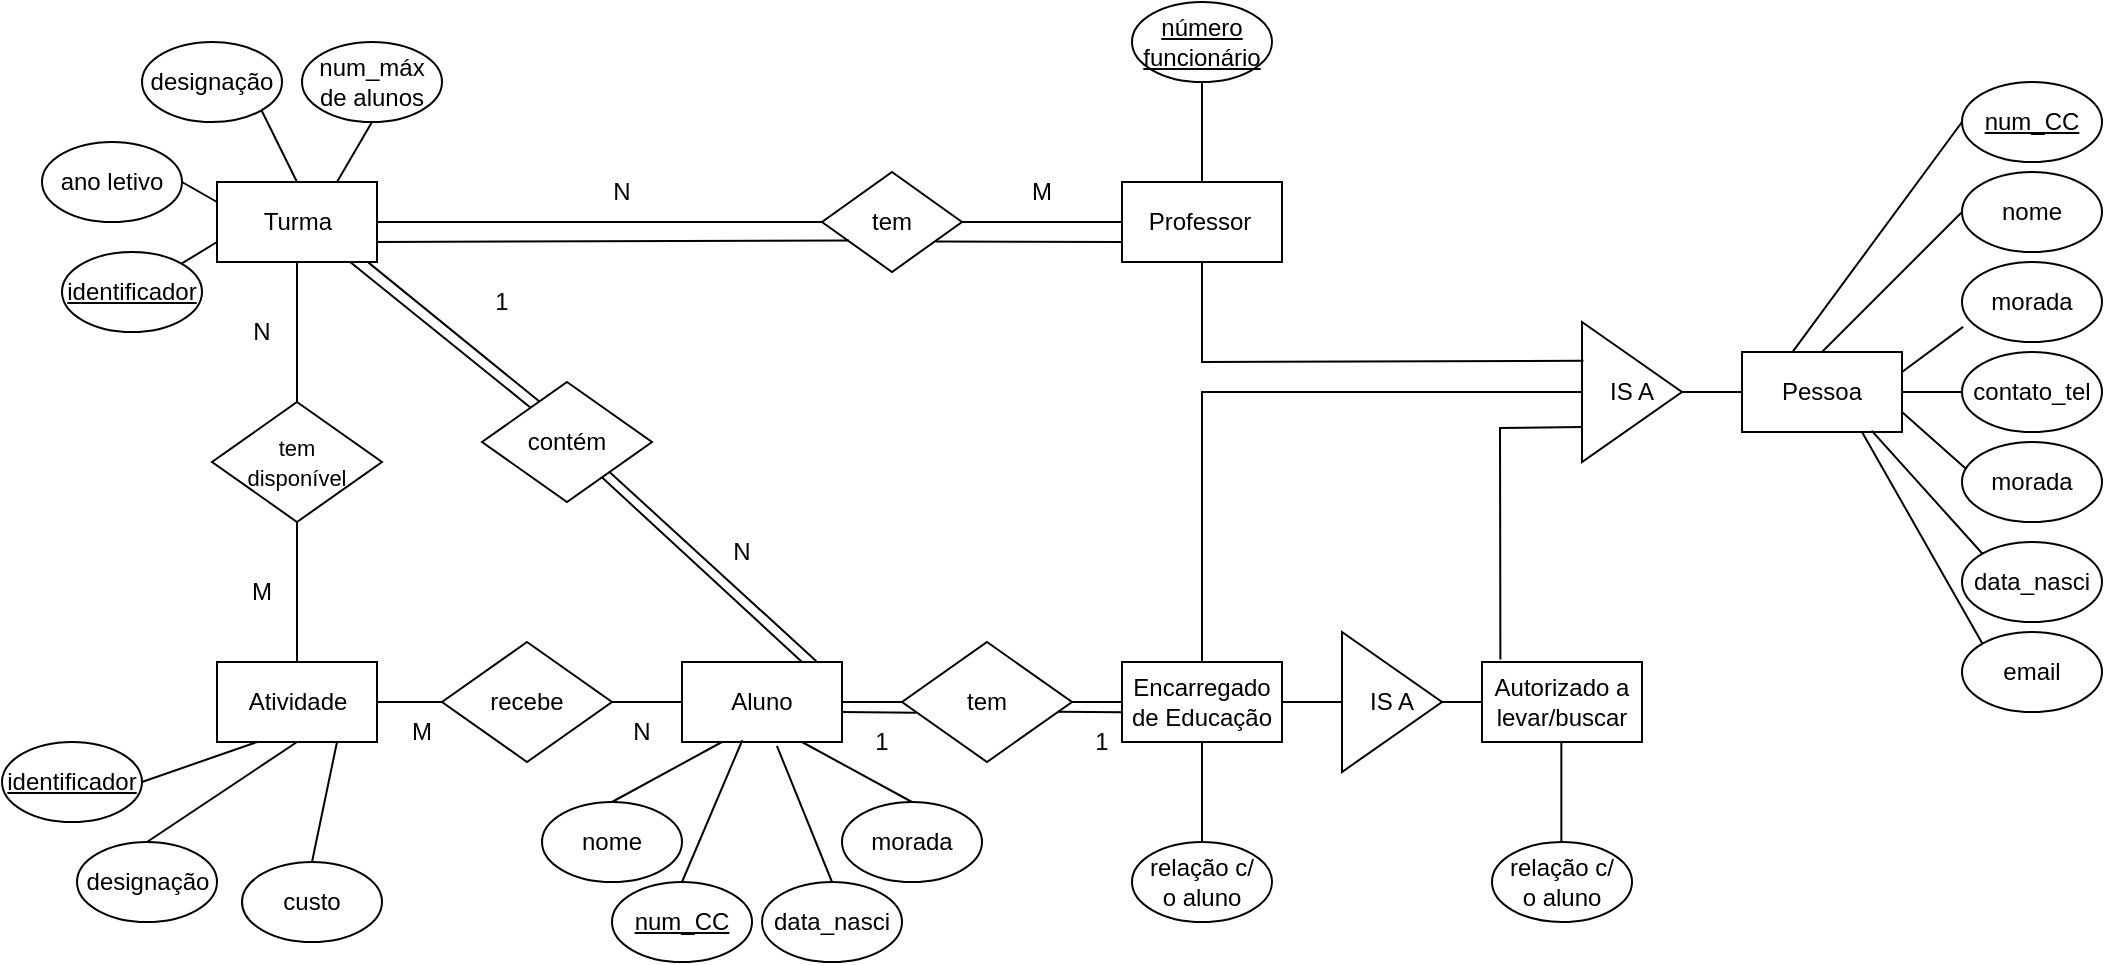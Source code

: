 <mxfile version="23.1.8" type="github">
  <diagram name="Página-1" id="zqDcufJNqj2IekqlWoUW">
    <mxGraphModel dx="1122" dy="767" grid="1" gridSize="10" guides="1" tooltips="1" connect="1" arrows="1" fold="1" page="1" pageScale="1" pageWidth="1169" pageHeight="827" math="0" shadow="0">
      <root>
        <mxCell id="0" />
        <mxCell id="1" parent="0" />
        <mxCell id="k65Ih3bsVJZd8CG2GF2q-1" value="Professor&lt;span style=&quot;white-space: pre;&quot;&gt;&#x9;&lt;/span&gt;" style="rounded=0;whiteSpace=wrap;html=1;" vertex="1" parent="1">
          <mxGeometry x="590" y="380" width="80" height="40" as="geometry" />
        </mxCell>
        <mxCell id="k65Ih3bsVJZd8CG2GF2q-2" value="Turma" style="rounded=0;whiteSpace=wrap;html=1;" vertex="1" parent="1">
          <mxGeometry x="137.5" y="380" width="80" height="40" as="geometry" />
        </mxCell>
        <mxCell id="k65Ih3bsVJZd8CG2GF2q-3" value="tem" style="rhombus;whiteSpace=wrap;html=1;" vertex="1" parent="1">
          <mxGeometry x="440" y="375" width="70" height="50" as="geometry" />
        </mxCell>
        <mxCell id="k65Ih3bsVJZd8CG2GF2q-4" value="" style="endArrow=none;html=1;rounded=0;exitX=1;exitY=0.5;exitDx=0;exitDy=0;entryX=0;entryY=0.5;entryDx=0;entryDy=0;" edge="1" parent="1" source="k65Ih3bsVJZd8CG2GF2q-2" target="k65Ih3bsVJZd8CG2GF2q-3">
          <mxGeometry width="50" height="50" relative="1" as="geometry">
            <mxPoint x="460" y="540" as="sourcePoint" />
            <mxPoint x="510" y="490" as="targetPoint" />
          </mxGeometry>
        </mxCell>
        <mxCell id="k65Ih3bsVJZd8CG2GF2q-5" value="" style="endArrow=none;html=1;rounded=0;exitX=1;exitY=0.5;exitDx=0;exitDy=0;entryX=0;entryY=0.5;entryDx=0;entryDy=0;" edge="1" parent="1" source="k65Ih3bsVJZd8CG2GF2q-3" target="k65Ih3bsVJZd8CG2GF2q-1">
          <mxGeometry width="50" height="50" relative="1" as="geometry">
            <mxPoint x="460" y="540" as="sourcePoint" />
            <mxPoint x="510" y="490" as="targetPoint" />
          </mxGeometry>
        </mxCell>
        <mxCell id="k65Ih3bsVJZd8CG2GF2q-6" value="N" style="text;html=1;align=center;verticalAlign=middle;whiteSpace=wrap;rounded=0;" vertex="1" parent="1">
          <mxGeometry x="310" y="370" width="60" height="30" as="geometry" />
        </mxCell>
        <mxCell id="k65Ih3bsVJZd8CG2GF2q-7" value="M" style="text;html=1;align=center;verticalAlign=middle;whiteSpace=wrap;rounded=0;" vertex="1" parent="1">
          <mxGeometry x="520" y="370" width="60" height="30" as="geometry" />
        </mxCell>
        <mxCell id="k65Ih3bsVJZd8CG2GF2q-8" value="" style="endArrow=none;html=1;rounded=0;exitX=0.812;exitY=0.696;exitDx=0;exitDy=0;exitPerimeter=0;entryX=0;entryY=0.75;entryDx=0;entryDy=0;" edge="1" parent="1" source="k65Ih3bsVJZd8CG2GF2q-3" target="k65Ih3bsVJZd8CG2GF2q-1">
          <mxGeometry width="50" height="50" relative="1" as="geometry">
            <mxPoint x="530" y="470" as="sourcePoint" />
            <mxPoint x="580" y="420" as="targetPoint" />
          </mxGeometry>
        </mxCell>
        <mxCell id="k65Ih3bsVJZd8CG2GF2q-10" value="Atividade" style="rounded=0;whiteSpace=wrap;html=1;" vertex="1" parent="1">
          <mxGeometry x="137.5" y="620" width="80" height="40" as="geometry" />
        </mxCell>
        <mxCell id="k65Ih3bsVJZd8CG2GF2q-12" value="&lt;font style=&quot;font-size: 11px;&quot;&gt;tem &lt;br&gt;disponível&lt;/font&gt;" style="rhombus;whiteSpace=wrap;html=1;" vertex="1" parent="1">
          <mxGeometry x="135" y="490" width="85" height="60" as="geometry" />
        </mxCell>
        <mxCell id="k65Ih3bsVJZd8CG2GF2q-13" value="" style="endArrow=none;html=1;rounded=0;entryX=0.5;entryY=1;entryDx=0;entryDy=0;exitX=0.5;exitY=0;exitDx=0;exitDy=0;" edge="1" parent="1" source="k65Ih3bsVJZd8CG2GF2q-12" target="k65Ih3bsVJZd8CG2GF2q-2">
          <mxGeometry width="50" height="50" relative="1" as="geometry">
            <mxPoint x="365" y="500" as="sourcePoint" />
            <mxPoint x="415" y="450" as="targetPoint" />
          </mxGeometry>
        </mxCell>
        <mxCell id="k65Ih3bsVJZd8CG2GF2q-14" value="" style="endArrow=none;html=1;rounded=0;entryX=0.5;entryY=1;entryDx=0;entryDy=0;exitX=0.5;exitY=0;exitDx=0;exitDy=0;" edge="1" parent="1" source="k65Ih3bsVJZd8CG2GF2q-10" target="k65Ih3bsVJZd8CG2GF2q-12">
          <mxGeometry width="50" height="50" relative="1" as="geometry">
            <mxPoint x="345" y="590" as="sourcePoint" />
            <mxPoint x="395" y="540" as="targetPoint" />
          </mxGeometry>
        </mxCell>
        <mxCell id="k65Ih3bsVJZd8CG2GF2q-15" value="Encarregado&lt;br&gt;de Educação" style="rounded=0;whiteSpace=wrap;html=1;" vertex="1" parent="1">
          <mxGeometry x="590" y="620" width="80" height="40" as="geometry" />
        </mxCell>
        <mxCell id="k65Ih3bsVJZd8CG2GF2q-30" value="N" style="text;html=1;align=center;verticalAlign=middle;whiteSpace=wrap;rounded=0;" vertex="1" parent="1">
          <mxGeometry x="130" y="440" width="60" height="30" as="geometry" />
        </mxCell>
        <mxCell id="k65Ih3bsVJZd8CG2GF2q-38" value="M" style="text;html=1;align=center;verticalAlign=middle;whiteSpace=wrap;rounded=0;" vertex="1" parent="1">
          <mxGeometry x="130" y="570" width="60" height="30" as="geometry" />
        </mxCell>
        <mxCell id="k65Ih3bsVJZd8CG2GF2q-52" value="1" style="text;html=1;align=center;verticalAlign=middle;whiteSpace=wrap;rounded=0;" vertex="1" parent="1">
          <mxGeometry x="250" y="425" width="60" height="30" as="geometry" />
        </mxCell>
        <mxCell id="k65Ih3bsVJZd8CG2GF2q-71" value="Aluno" style="rounded=0;whiteSpace=wrap;html=1;" vertex="1" parent="1">
          <mxGeometry x="370" y="620" width="80" height="40" as="geometry" />
        </mxCell>
        <mxCell id="k65Ih3bsVJZd8CG2GF2q-75" value="recebe" style="rhombus;whiteSpace=wrap;html=1;" vertex="1" parent="1">
          <mxGeometry x="250" y="610" width="85" height="60" as="geometry" />
        </mxCell>
        <mxCell id="k65Ih3bsVJZd8CG2GF2q-76" value="" style="endArrow=none;html=1;rounded=0;exitX=1;exitY=0.5;exitDx=0;exitDy=0;entryX=0;entryY=0.5;entryDx=0;entryDy=0;" edge="1" parent="1" source="k65Ih3bsVJZd8CG2GF2q-10" target="k65Ih3bsVJZd8CG2GF2q-75">
          <mxGeometry width="50" height="50" relative="1" as="geometry">
            <mxPoint x="240" y="560" as="sourcePoint" />
            <mxPoint x="450" y="455" as="targetPoint" />
          </mxGeometry>
        </mxCell>
        <mxCell id="k65Ih3bsVJZd8CG2GF2q-77" value="" style="endArrow=none;html=1;rounded=0;exitX=1;exitY=0.5;exitDx=0;exitDy=0;entryX=0;entryY=0.5;entryDx=0;entryDy=0;" edge="1" parent="1" source="k65Ih3bsVJZd8CG2GF2q-75" target="k65Ih3bsVJZd8CG2GF2q-71">
          <mxGeometry width="50" height="50" relative="1" as="geometry">
            <mxPoint x="450" y="450" as="sourcePoint" />
            <mxPoint x="500" y="400" as="targetPoint" />
          </mxGeometry>
        </mxCell>
        <mxCell id="k65Ih3bsVJZd8CG2GF2q-79" value="contém" style="rhombus;whiteSpace=wrap;html=1;" vertex="1" parent="1">
          <mxGeometry x="270" y="480" width="85" height="60" as="geometry" />
        </mxCell>
        <mxCell id="k65Ih3bsVJZd8CG2GF2q-80" value="" style="endArrow=none;html=1;rounded=0;exitX=0.947;exitY=1.008;exitDx=0;exitDy=0;exitPerimeter=0;entryX=0.338;entryY=0.163;entryDx=0;entryDy=0;entryPerimeter=0;" edge="1" parent="1" source="k65Ih3bsVJZd8CG2GF2q-2" target="k65Ih3bsVJZd8CG2GF2q-79">
          <mxGeometry width="50" height="50" relative="1" as="geometry">
            <mxPoint x="450" y="440" as="sourcePoint" />
            <mxPoint x="300" y="490" as="targetPoint" />
          </mxGeometry>
        </mxCell>
        <mxCell id="k65Ih3bsVJZd8CG2GF2q-81" value="" style="endArrow=none;html=1;rounded=0;exitX=1;exitY=1;exitDx=0;exitDy=0;entryX=0.84;entryY=-0.01;entryDx=0;entryDy=0;entryPerimeter=0;" edge="1" parent="1" source="k65Ih3bsVJZd8CG2GF2q-79" target="k65Ih3bsVJZd8CG2GF2q-71">
          <mxGeometry width="50" height="50" relative="1" as="geometry">
            <mxPoint x="343.5" y="540" as="sourcePoint" />
            <mxPoint x="430" y="610" as="targetPoint" />
          </mxGeometry>
        </mxCell>
        <mxCell id="k65Ih3bsVJZd8CG2GF2q-82" value="M" style="text;html=1;align=center;verticalAlign=middle;whiteSpace=wrap;rounded=0;" vertex="1" parent="1">
          <mxGeometry x="210" y="640" width="60" height="30" as="geometry" />
        </mxCell>
        <mxCell id="k65Ih3bsVJZd8CG2GF2q-84" value="N" style="text;html=1;align=center;verticalAlign=middle;whiteSpace=wrap;rounded=0;" vertex="1" parent="1">
          <mxGeometry x="320" y="640" width="60" height="30" as="geometry" />
        </mxCell>
        <mxCell id="k65Ih3bsVJZd8CG2GF2q-85" value="tem" style="rhombus;whiteSpace=wrap;html=1;" vertex="1" parent="1">
          <mxGeometry x="480" y="610" width="85" height="60" as="geometry" />
        </mxCell>
        <mxCell id="k65Ih3bsVJZd8CG2GF2q-86" value="" style="endArrow=none;html=1;rounded=0;exitX=1;exitY=0.5;exitDx=0;exitDy=0;entryX=0;entryY=0.5;entryDx=0;entryDy=0;" edge="1" parent="1" source="k65Ih3bsVJZd8CG2GF2q-71" target="k65Ih3bsVJZd8CG2GF2q-85">
          <mxGeometry width="50" height="50" relative="1" as="geometry">
            <mxPoint x="490" y="590" as="sourcePoint" />
            <mxPoint x="540" y="540" as="targetPoint" />
          </mxGeometry>
        </mxCell>
        <mxCell id="k65Ih3bsVJZd8CG2GF2q-87" value="" style="endArrow=none;html=1;rounded=0;exitX=1;exitY=0.5;exitDx=0;exitDy=0;entryX=0;entryY=0.5;entryDx=0;entryDy=0;" edge="1" parent="1" source="k65Ih3bsVJZd8CG2GF2q-85" target="k65Ih3bsVJZd8CG2GF2q-15">
          <mxGeometry width="50" height="50" relative="1" as="geometry">
            <mxPoint x="490" y="590" as="sourcePoint" />
            <mxPoint x="540" y="540" as="targetPoint" />
          </mxGeometry>
        </mxCell>
        <mxCell id="k65Ih3bsVJZd8CG2GF2q-88" value="Autorizado a levar/buscar" style="rounded=0;whiteSpace=wrap;html=1;" vertex="1" parent="1">
          <mxGeometry x="770" y="620" width="80" height="40" as="geometry" />
        </mxCell>
        <mxCell id="k65Ih3bsVJZd8CG2GF2q-89" value="IS A" style="triangle;whiteSpace=wrap;html=1;" vertex="1" parent="1">
          <mxGeometry x="700" y="605" width="50" height="70" as="geometry" />
        </mxCell>
        <mxCell id="k65Ih3bsVJZd8CG2GF2q-90" value="" style="endArrow=none;html=1;rounded=0;exitX=1;exitY=0.5;exitDx=0;exitDy=0;entryX=0;entryY=0.5;entryDx=0;entryDy=0;" edge="1" parent="1" source="k65Ih3bsVJZd8CG2GF2q-15" target="k65Ih3bsVJZd8CG2GF2q-89">
          <mxGeometry width="50" height="50" relative="1" as="geometry">
            <mxPoint x="640" y="580" as="sourcePoint" />
            <mxPoint x="690" y="530" as="targetPoint" />
          </mxGeometry>
        </mxCell>
        <mxCell id="k65Ih3bsVJZd8CG2GF2q-91" value="" style="endArrow=none;html=1;rounded=0;exitX=1;exitY=0.5;exitDx=0;exitDy=0;entryX=0;entryY=0.5;entryDx=0;entryDy=0;" edge="1" parent="1" source="k65Ih3bsVJZd8CG2GF2q-89" target="k65Ih3bsVJZd8CG2GF2q-88">
          <mxGeometry width="50" height="50" relative="1" as="geometry">
            <mxPoint x="640" y="580" as="sourcePoint" />
            <mxPoint x="690" y="530" as="targetPoint" />
          </mxGeometry>
        </mxCell>
        <mxCell id="k65Ih3bsVJZd8CG2GF2q-92" value="IS A" style="triangle;whiteSpace=wrap;html=1;" vertex="1" parent="1">
          <mxGeometry x="820" y="450" width="50" height="70" as="geometry" />
        </mxCell>
        <mxCell id="k65Ih3bsVJZd8CG2GF2q-93" value="Pessoa" style="rounded=0;whiteSpace=wrap;html=1;" vertex="1" parent="1">
          <mxGeometry x="900" y="465" width="80" height="40" as="geometry" />
        </mxCell>
        <mxCell id="k65Ih3bsVJZd8CG2GF2q-95" value="" style="endArrow=none;html=1;rounded=0;entryX=0;entryY=0.5;entryDx=0;entryDy=0;exitX=1;exitY=0.5;exitDx=0;exitDy=0;" edge="1" parent="1" source="k65Ih3bsVJZd8CG2GF2q-92" target="k65Ih3bsVJZd8CG2GF2q-93">
          <mxGeometry width="50" height="50" relative="1" as="geometry">
            <mxPoint x="740" y="560" as="sourcePoint" />
            <mxPoint x="790" y="510" as="targetPoint" />
          </mxGeometry>
        </mxCell>
        <mxCell id="k65Ih3bsVJZd8CG2GF2q-96" value="" style="endArrow=none;html=1;rounded=0;entryX=0.5;entryY=1;entryDx=0;entryDy=0;exitX=0.014;exitY=0.277;exitDx=0;exitDy=0;exitPerimeter=0;" edge="1" parent="1" source="k65Ih3bsVJZd8CG2GF2q-92" target="k65Ih3bsVJZd8CG2GF2q-1">
          <mxGeometry width="50" height="50" relative="1" as="geometry">
            <mxPoint x="680" y="580" as="sourcePoint" />
            <mxPoint x="730" y="530" as="targetPoint" />
            <Array as="points">
              <mxPoint x="630" y="470" />
            </Array>
          </mxGeometry>
        </mxCell>
        <mxCell id="k65Ih3bsVJZd8CG2GF2q-97" value="" style="endArrow=none;html=1;rounded=0;exitX=0.5;exitY=0;exitDx=0;exitDy=0;entryX=0;entryY=0.5;entryDx=0;entryDy=0;" edge="1" parent="1" source="k65Ih3bsVJZd8CG2GF2q-15" target="k65Ih3bsVJZd8CG2GF2q-92">
          <mxGeometry width="50" height="50" relative="1" as="geometry">
            <mxPoint x="760" y="540" as="sourcePoint" />
            <mxPoint x="810" y="490" as="targetPoint" />
            <Array as="points">
              <mxPoint x="630" y="485" />
            </Array>
          </mxGeometry>
        </mxCell>
        <mxCell id="k65Ih3bsVJZd8CG2GF2q-98" value="" style="endArrow=none;html=1;rounded=0;exitX=0.115;exitY=-0.032;exitDx=0;exitDy=0;exitPerimeter=0;entryX=0;entryY=0.75;entryDx=0;entryDy=0;" edge="1" parent="1" source="k65Ih3bsVJZd8CG2GF2q-88" target="k65Ih3bsVJZd8CG2GF2q-92">
          <mxGeometry width="50" height="50" relative="1" as="geometry">
            <mxPoint x="760" y="540" as="sourcePoint" />
            <mxPoint x="800" y="520" as="targetPoint" />
            <Array as="points">
              <mxPoint x="779" y="503" />
            </Array>
          </mxGeometry>
        </mxCell>
        <mxCell id="k65Ih3bsVJZd8CG2GF2q-99" value="1" style="text;html=1;align=center;verticalAlign=middle;whiteSpace=wrap;rounded=0;" vertex="1" parent="1">
          <mxGeometry x="550" y="645" width="60" height="30" as="geometry" />
        </mxCell>
        <mxCell id="k65Ih3bsVJZd8CG2GF2q-100" value="1" style="text;html=1;align=center;verticalAlign=middle;whiteSpace=wrap;rounded=0;" vertex="1" parent="1">
          <mxGeometry x="440" y="645" width="60" height="30" as="geometry" />
        </mxCell>
        <mxCell id="k65Ih3bsVJZd8CG2GF2q-101" value="N" style="text;html=1;align=center;verticalAlign=middle;whiteSpace=wrap;rounded=0;" vertex="1" parent="1">
          <mxGeometry x="370" y="550" width="60" height="30" as="geometry" />
        </mxCell>
        <mxCell id="k65Ih3bsVJZd8CG2GF2q-102" value="&lt;u&gt;num_CC&lt;/u&gt;" style="ellipse;whiteSpace=wrap;html=1;" vertex="1" parent="1">
          <mxGeometry x="1010" y="330" width="70" height="40" as="geometry" />
        </mxCell>
        <mxCell id="k65Ih3bsVJZd8CG2GF2q-103" value="nome" style="ellipse;whiteSpace=wrap;html=1;" vertex="1" parent="1">
          <mxGeometry x="1010" y="375" width="70" height="40" as="geometry" />
        </mxCell>
        <mxCell id="k65Ih3bsVJZd8CG2GF2q-104" value="morada" style="ellipse;whiteSpace=wrap;html=1;" vertex="1" parent="1">
          <mxGeometry x="1010" y="420" width="70" height="40" as="geometry" />
        </mxCell>
        <mxCell id="k65Ih3bsVJZd8CG2GF2q-105" value="contato_tel" style="ellipse;whiteSpace=wrap;html=1;" vertex="1" parent="1">
          <mxGeometry x="1010" y="465" width="70" height="40" as="geometry" />
        </mxCell>
        <mxCell id="k65Ih3bsVJZd8CG2GF2q-106" value="data_nasci" style="ellipse;whiteSpace=wrap;html=1;" vertex="1" parent="1">
          <mxGeometry x="1010" y="560" width="70" height="40" as="geometry" />
        </mxCell>
        <mxCell id="k65Ih3bsVJZd8CG2GF2q-107" value="morada" style="ellipse;whiteSpace=wrap;html=1;" vertex="1" parent="1">
          <mxGeometry x="1010" y="510" width="70" height="40" as="geometry" />
        </mxCell>
        <mxCell id="k65Ih3bsVJZd8CG2GF2q-108" value="email" style="ellipse;whiteSpace=wrap;html=1;" vertex="1" parent="1">
          <mxGeometry x="1010" y="605" width="70" height="40" as="geometry" />
        </mxCell>
        <mxCell id="k65Ih3bsVJZd8CG2GF2q-109" value="" style="endArrow=none;html=1;rounded=0;entryX=0;entryY=0.5;entryDx=0;entryDy=0;exitX=0.314;exitY=0.004;exitDx=0;exitDy=0;exitPerimeter=0;" edge="1" parent="1" source="k65Ih3bsVJZd8CG2GF2q-93" target="k65Ih3bsVJZd8CG2GF2q-102">
          <mxGeometry width="50" height="50" relative="1" as="geometry">
            <mxPoint x="950" y="410" as="sourcePoint" />
            <mxPoint x="1000" y="360" as="targetPoint" />
          </mxGeometry>
        </mxCell>
        <mxCell id="k65Ih3bsVJZd8CG2GF2q-110" value="" style="endArrow=none;html=1;rounded=0;entryX=0;entryY=0.5;entryDx=0;entryDy=0;exitX=0.5;exitY=0;exitDx=0;exitDy=0;" edge="1" parent="1" source="k65Ih3bsVJZd8CG2GF2q-93" target="k65Ih3bsVJZd8CG2GF2q-103">
          <mxGeometry width="50" height="50" relative="1" as="geometry">
            <mxPoint x="950" y="465" as="sourcePoint" />
            <mxPoint x="1035" y="350" as="targetPoint" />
          </mxGeometry>
        </mxCell>
        <mxCell id="k65Ih3bsVJZd8CG2GF2q-111" value="" style="endArrow=none;html=1;rounded=0;entryX=0.008;entryY=0.811;entryDx=0;entryDy=0;exitX=1;exitY=0.25;exitDx=0;exitDy=0;entryPerimeter=0;" edge="1" parent="1" source="k65Ih3bsVJZd8CG2GF2q-93" target="k65Ih3bsVJZd8CG2GF2q-104">
          <mxGeometry width="50" height="50" relative="1" as="geometry">
            <mxPoint x="950" y="475" as="sourcePoint" />
            <mxPoint x="1020" y="410" as="targetPoint" />
          </mxGeometry>
        </mxCell>
        <mxCell id="k65Ih3bsVJZd8CG2GF2q-112" value="" style="endArrow=none;html=1;rounded=0;entryX=0;entryY=0.5;entryDx=0;entryDy=0;exitX=1;exitY=0.5;exitDx=0;exitDy=0;" edge="1" parent="1" source="k65Ih3bsVJZd8CG2GF2q-93" target="k65Ih3bsVJZd8CG2GF2q-105">
          <mxGeometry width="50" height="50" relative="1" as="geometry">
            <mxPoint x="990" y="485" as="sourcePoint" />
            <mxPoint x="1020" y="460" as="targetPoint" />
          </mxGeometry>
        </mxCell>
        <mxCell id="k65Ih3bsVJZd8CG2GF2q-113" value="" style="endArrow=none;html=1;rounded=0;entryX=0.026;entryY=0.33;entryDx=0;entryDy=0;exitX=1;exitY=0.75;exitDx=0;exitDy=0;entryPerimeter=0;" edge="1" parent="1" source="k65Ih3bsVJZd8CG2GF2q-93" target="k65Ih3bsVJZd8CG2GF2q-107">
          <mxGeometry width="50" height="50" relative="1" as="geometry">
            <mxPoint x="990" y="495" as="sourcePoint" />
            <mxPoint x="1020" y="495" as="targetPoint" />
          </mxGeometry>
        </mxCell>
        <mxCell id="k65Ih3bsVJZd8CG2GF2q-114" value="" style="endArrow=none;html=1;rounded=0;entryX=0;entryY=0;entryDx=0;entryDy=0;exitX=0.81;exitY=0.982;exitDx=0;exitDy=0;exitPerimeter=0;" edge="1" parent="1" source="k65Ih3bsVJZd8CG2GF2q-93" target="k65Ih3bsVJZd8CG2GF2q-106">
          <mxGeometry width="50" height="50" relative="1" as="geometry">
            <mxPoint x="990" y="505" as="sourcePoint" />
            <mxPoint x="1022" y="533" as="targetPoint" />
          </mxGeometry>
        </mxCell>
        <mxCell id="k65Ih3bsVJZd8CG2GF2q-115" value="" style="endArrow=none;html=1;rounded=0;exitX=0.75;exitY=1;exitDx=0;exitDy=0;entryX=0;entryY=0;entryDx=0;entryDy=0;" edge="1" parent="1" source="k65Ih3bsVJZd8CG2GF2q-93" target="k65Ih3bsVJZd8CG2GF2q-108">
          <mxGeometry width="50" height="50" relative="1" as="geometry">
            <mxPoint x="955" y="518" as="sourcePoint" />
            <mxPoint x="1000" y="620" as="targetPoint" />
          </mxGeometry>
        </mxCell>
        <mxCell id="k65Ih3bsVJZd8CG2GF2q-116" value="&lt;u&gt;número funcionário&lt;/u&gt;" style="ellipse;whiteSpace=wrap;html=1;" vertex="1" parent="1">
          <mxGeometry x="595" y="290" width="70" height="40" as="geometry" />
        </mxCell>
        <mxCell id="k65Ih3bsVJZd8CG2GF2q-117" value="" style="endArrow=none;html=1;rounded=0;entryX=0.5;entryY=1;entryDx=0;entryDy=0;exitX=0.5;exitY=0;exitDx=0;exitDy=0;" edge="1" parent="1" source="k65Ih3bsVJZd8CG2GF2q-1" target="k65Ih3bsVJZd8CG2GF2q-116">
          <mxGeometry width="50" height="50" relative="1" as="geometry">
            <mxPoint x="680" y="480" as="sourcePoint" />
            <mxPoint x="730" y="430" as="targetPoint" />
          </mxGeometry>
        </mxCell>
        <mxCell id="k65Ih3bsVJZd8CG2GF2q-118" value="relação c/ &lt;br&gt;o aluno" style="ellipse;whiteSpace=wrap;html=1;" vertex="1" parent="1">
          <mxGeometry x="595" y="710" width="70" height="40" as="geometry" />
        </mxCell>
        <mxCell id="k65Ih3bsVJZd8CG2GF2q-119" value="relação c/ &lt;br&gt;o aluno" style="ellipse;whiteSpace=wrap;html=1;" vertex="1" parent="1">
          <mxGeometry x="775" y="710" width="70" height="40" as="geometry" />
        </mxCell>
        <mxCell id="k65Ih3bsVJZd8CG2GF2q-123" value="" style="endArrow=none;html=1;rounded=0;entryX=0.5;entryY=1;entryDx=0;entryDy=0;" edge="1" parent="1" source="k65Ih3bsVJZd8CG2GF2q-118" target="k65Ih3bsVJZd8CG2GF2q-15">
          <mxGeometry width="50" height="50" relative="1" as="geometry">
            <mxPoint x="650" y="750" as="sourcePoint" />
            <mxPoint x="700" y="700" as="targetPoint" />
          </mxGeometry>
        </mxCell>
        <mxCell id="k65Ih3bsVJZd8CG2GF2q-124" value="" style="endArrow=none;html=1;rounded=0;entryX=0.5;entryY=1;entryDx=0;entryDy=0;" edge="1" parent="1">
          <mxGeometry width="50" height="50" relative="1" as="geometry">
            <mxPoint x="809.68" y="710" as="sourcePoint" />
            <mxPoint x="809.68" y="660" as="targetPoint" />
          </mxGeometry>
        </mxCell>
        <mxCell id="k65Ih3bsVJZd8CG2GF2q-125" value="nome" style="ellipse;whiteSpace=wrap;html=1;" vertex="1" parent="1">
          <mxGeometry x="300" y="690" width="70" height="40" as="geometry" />
        </mxCell>
        <mxCell id="k65Ih3bsVJZd8CG2GF2q-126" value="&lt;u&gt;num_CC&lt;/u&gt;" style="ellipse;whiteSpace=wrap;html=1;" vertex="1" parent="1">
          <mxGeometry x="335" y="730" width="70" height="40" as="geometry" />
        </mxCell>
        <mxCell id="k65Ih3bsVJZd8CG2GF2q-127" value="data_nasci" style="ellipse;whiteSpace=wrap;html=1;" vertex="1" parent="1">
          <mxGeometry x="410" y="730" width="70" height="40" as="geometry" />
        </mxCell>
        <mxCell id="k65Ih3bsVJZd8CG2GF2q-128" value="morada" style="ellipse;whiteSpace=wrap;html=1;" vertex="1" parent="1">
          <mxGeometry x="450" y="690" width="70" height="40" as="geometry" />
        </mxCell>
        <mxCell id="k65Ih3bsVJZd8CG2GF2q-129" value="" style="endArrow=none;html=1;rounded=0;entryX=0.25;entryY=1;entryDx=0;entryDy=0;exitX=0.5;exitY=0;exitDx=0;exitDy=0;" edge="1" parent="1" source="k65Ih3bsVJZd8CG2GF2q-125" target="k65Ih3bsVJZd8CG2GF2q-71">
          <mxGeometry width="50" height="50" relative="1" as="geometry">
            <mxPoint x="380" y="730" as="sourcePoint" />
            <mxPoint x="430" y="680" as="targetPoint" />
          </mxGeometry>
        </mxCell>
        <mxCell id="k65Ih3bsVJZd8CG2GF2q-130" value="" style="endArrow=none;html=1;rounded=0;exitX=0.5;exitY=0;exitDx=0;exitDy=0;entryX=0.377;entryY=0.978;entryDx=0;entryDy=0;entryPerimeter=0;" edge="1" parent="1" source="k65Ih3bsVJZd8CG2GF2q-126" target="k65Ih3bsVJZd8CG2GF2q-71">
          <mxGeometry width="50" height="50" relative="1" as="geometry">
            <mxPoint x="370" y="706" as="sourcePoint" />
            <mxPoint x="400" y="670" as="targetPoint" />
          </mxGeometry>
        </mxCell>
        <mxCell id="k65Ih3bsVJZd8CG2GF2q-131" value="" style="endArrow=none;html=1;rounded=0;exitX=0.5;exitY=0;exitDx=0;exitDy=0;entryX=0.593;entryY=1.047;entryDx=0;entryDy=0;entryPerimeter=0;" edge="1" parent="1" source="k65Ih3bsVJZd8CG2GF2q-127" target="k65Ih3bsVJZd8CG2GF2q-71">
          <mxGeometry width="50" height="50" relative="1" as="geometry">
            <mxPoint x="380" y="740" as="sourcePoint" />
            <mxPoint x="410" y="669" as="targetPoint" />
          </mxGeometry>
        </mxCell>
        <mxCell id="k65Ih3bsVJZd8CG2GF2q-132" value="" style="endArrow=none;html=1;rounded=0;exitX=0.5;exitY=0;exitDx=0;exitDy=0;entryX=0.75;entryY=1;entryDx=0;entryDy=0;" edge="1" parent="1" source="k65Ih3bsVJZd8CG2GF2q-128" target="k65Ih3bsVJZd8CG2GF2q-71">
          <mxGeometry width="50" height="50" relative="1" as="geometry">
            <mxPoint x="455" y="740" as="sourcePoint" />
            <mxPoint x="427" y="672" as="targetPoint" />
          </mxGeometry>
        </mxCell>
        <mxCell id="k65Ih3bsVJZd8CG2GF2q-133" value="designação" style="ellipse;whiteSpace=wrap;html=1;" vertex="1" parent="1">
          <mxGeometry x="67.5" y="710" width="70" height="40" as="geometry" />
        </mxCell>
        <mxCell id="k65Ih3bsVJZd8CG2GF2q-134" value="&lt;u&gt;identificador&lt;/u&gt;" style="ellipse;whiteSpace=wrap;html=1;" vertex="1" parent="1">
          <mxGeometry x="30" y="660" width="70" height="40" as="geometry" />
        </mxCell>
        <mxCell id="k65Ih3bsVJZd8CG2GF2q-135" value="custo" style="ellipse;whiteSpace=wrap;html=1;" vertex="1" parent="1">
          <mxGeometry x="150" y="720" width="70" height="40" as="geometry" />
        </mxCell>
        <mxCell id="k65Ih3bsVJZd8CG2GF2q-136" value="" style="endArrow=none;html=1;rounded=0;entryX=0.25;entryY=1;entryDx=0;entryDy=0;exitX=1;exitY=0.5;exitDx=0;exitDy=0;" edge="1" parent="1" source="k65Ih3bsVJZd8CG2GF2q-134" target="k65Ih3bsVJZd8CG2GF2q-10">
          <mxGeometry width="50" height="50" relative="1" as="geometry">
            <mxPoint x="110" y="740" as="sourcePoint" />
            <mxPoint x="160" y="690" as="targetPoint" />
          </mxGeometry>
        </mxCell>
        <mxCell id="k65Ih3bsVJZd8CG2GF2q-137" value="" style="endArrow=none;html=1;rounded=0;entryX=0.5;entryY=1;entryDx=0;entryDy=0;exitX=0.5;exitY=0;exitDx=0;exitDy=0;" edge="1" parent="1" source="k65Ih3bsVJZd8CG2GF2q-133" target="k65Ih3bsVJZd8CG2GF2q-10">
          <mxGeometry width="50" height="50" relative="1" as="geometry">
            <mxPoint x="110" y="690" as="sourcePoint" />
            <mxPoint x="168" y="670" as="targetPoint" />
          </mxGeometry>
        </mxCell>
        <mxCell id="k65Ih3bsVJZd8CG2GF2q-138" value="" style="endArrow=none;html=1;rounded=0;entryX=0.75;entryY=1;entryDx=0;entryDy=0;exitX=0.5;exitY=0;exitDx=0;exitDy=0;" edge="1" parent="1" source="k65Ih3bsVJZd8CG2GF2q-135" target="k65Ih3bsVJZd8CG2GF2q-10">
          <mxGeometry width="50" height="50" relative="1" as="geometry">
            <mxPoint x="113" y="720" as="sourcePoint" />
            <mxPoint x="188" y="670" as="targetPoint" />
          </mxGeometry>
        </mxCell>
        <mxCell id="k65Ih3bsVJZd8CG2GF2q-139" value="&lt;u&gt;identificador&lt;/u&gt;" style="ellipse;whiteSpace=wrap;html=1;" vertex="1" parent="1">
          <mxGeometry x="60" y="415" width="70" height="40" as="geometry" />
        </mxCell>
        <mxCell id="k65Ih3bsVJZd8CG2GF2q-140" value="ano letivo" style="ellipse;whiteSpace=wrap;html=1;" vertex="1" parent="1">
          <mxGeometry x="50" y="360" width="70" height="40" as="geometry" />
        </mxCell>
        <mxCell id="k65Ih3bsVJZd8CG2GF2q-141" value="designação" style="ellipse;whiteSpace=wrap;html=1;" vertex="1" parent="1">
          <mxGeometry x="100" y="310" width="70" height="40" as="geometry" />
        </mxCell>
        <mxCell id="k65Ih3bsVJZd8CG2GF2q-142" value="num_máx de alunos" style="ellipse;whiteSpace=wrap;html=1;" vertex="1" parent="1">
          <mxGeometry x="180" y="310" width="70" height="40" as="geometry" />
        </mxCell>
        <mxCell id="k65Ih3bsVJZd8CG2GF2q-144" value="" style="endArrow=none;html=1;rounded=0;entryX=0.5;entryY=1;entryDx=0;entryDy=0;exitX=0.75;exitY=0;exitDx=0;exitDy=0;" edge="1" parent="1" source="k65Ih3bsVJZd8CG2GF2q-2" target="k65Ih3bsVJZd8CG2GF2q-142">
          <mxGeometry width="50" height="50" relative="1" as="geometry">
            <mxPoint x="200" y="440" as="sourcePoint" />
            <mxPoint x="250" y="390" as="targetPoint" />
          </mxGeometry>
        </mxCell>
        <mxCell id="k65Ih3bsVJZd8CG2GF2q-145" value="" style="endArrow=none;html=1;rounded=0;entryX=1;entryY=1;entryDx=0;entryDy=0;exitX=0.5;exitY=0;exitDx=0;exitDy=0;" edge="1" parent="1" source="k65Ih3bsVJZd8CG2GF2q-2" target="k65Ih3bsVJZd8CG2GF2q-141">
          <mxGeometry width="50" height="50" relative="1" as="geometry">
            <mxPoint x="208" y="390" as="sourcePoint" />
            <mxPoint x="225" y="360" as="targetPoint" />
          </mxGeometry>
        </mxCell>
        <mxCell id="k65Ih3bsVJZd8CG2GF2q-146" value="" style="endArrow=none;html=1;rounded=0;entryX=1;entryY=0.5;entryDx=0;entryDy=0;exitX=0;exitY=0.25;exitDx=0;exitDy=0;" edge="1" parent="1" source="k65Ih3bsVJZd8CG2GF2q-2" target="k65Ih3bsVJZd8CG2GF2q-140">
          <mxGeometry width="50" height="50" relative="1" as="geometry">
            <mxPoint x="188" y="390" as="sourcePoint" />
            <mxPoint x="170" y="354" as="targetPoint" />
          </mxGeometry>
        </mxCell>
        <mxCell id="k65Ih3bsVJZd8CG2GF2q-147" value="" style="endArrow=none;html=1;rounded=0;entryX=1;entryY=0;entryDx=0;entryDy=0;exitX=0;exitY=0.75;exitDx=0;exitDy=0;" edge="1" parent="1" source="k65Ih3bsVJZd8CG2GF2q-2" target="k65Ih3bsVJZd8CG2GF2q-139">
          <mxGeometry width="50" height="50" relative="1" as="geometry">
            <mxPoint x="148" y="400" as="sourcePoint" />
            <mxPoint x="130" y="390" as="targetPoint" />
          </mxGeometry>
        </mxCell>
        <mxCell id="k65Ih3bsVJZd8CG2GF2q-148" value="" style="endArrow=none;html=1;rounded=0;exitX=0.708;exitY=0.798;exitDx=0;exitDy=0;entryX=0.84;entryY=-0.01;entryDx=0;entryDy=0;entryPerimeter=0;exitPerimeter=0;" edge="1" parent="1" source="k65Ih3bsVJZd8CG2GF2q-79">
          <mxGeometry width="50" height="50" relative="1" as="geometry">
            <mxPoint x="327" y="525" as="sourcePoint" />
            <mxPoint x="430" y="620" as="targetPoint" />
          </mxGeometry>
        </mxCell>
        <mxCell id="k65Ih3bsVJZd8CG2GF2q-149" value="" style="endArrow=none;html=1;rounded=0;exitX=0.834;exitY=1.004;exitDx=0;exitDy=0;exitPerimeter=0;entryX=0.288;entryY=0.216;entryDx=0;entryDy=0;entryPerimeter=0;" edge="1" parent="1" source="k65Ih3bsVJZd8CG2GF2q-2" target="k65Ih3bsVJZd8CG2GF2q-79">
          <mxGeometry width="50" height="50" relative="1" as="geometry">
            <mxPoint x="210" y="425" as="sourcePoint" />
            <mxPoint x="296" y="494" as="targetPoint" />
          </mxGeometry>
        </mxCell>
        <mxCell id="k65Ih3bsVJZd8CG2GF2q-150" value="" style="endArrow=none;html=1;rounded=0;exitX=1;exitY=0.5;exitDx=0;exitDy=0;entryX=0.193;entryY=0.684;entryDx=0;entryDy=0;entryPerimeter=0;" edge="1" parent="1" target="k65Ih3bsVJZd8CG2GF2q-3">
          <mxGeometry width="50" height="50" relative="1" as="geometry">
            <mxPoint x="217.5" y="410" as="sourcePoint" />
            <mxPoint x="439.5" y="410" as="targetPoint" />
          </mxGeometry>
        </mxCell>
        <mxCell id="k65Ih3bsVJZd8CG2GF2q-151" value="" style="endArrow=none;html=1;rounded=0;exitX=1;exitY=0.5;exitDx=0;exitDy=0;entryX=0.083;entryY=0.59;entryDx=0;entryDy=0;entryPerimeter=0;" edge="1" parent="1" target="k65Ih3bsVJZd8CG2GF2q-85">
          <mxGeometry width="50" height="50" relative="1" as="geometry">
            <mxPoint x="450" y="645" as="sourcePoint" />
            <mxPoint x="480" y="645" as="targetPoint" />
          </mxGeometry>
        </mxCell>
        <mxCell id="k65Ih3bsVJZd8CG2GF2q-152" value="" style="endArrow=none;html=1;rounded=0;exitX=0.917;exitY=0.582;exitDx=0;exitDy=0;entryX=0.67;entryY=0.004;entryDx=0;entryDy=0;entryPerimeter=0;exitPerimeter=0;" edge="1" parent="1" source="k65Ih3bsVJZd8CG2GF2q-85" target="k65Ih3bsVJZd8CG2GF2q-99">
          <mxGeometry width="50" height="50" relative="1" as="geometry">
            <mxPoint x="560" y="645" as="sourcePoint" />
            <mxPoint x="585" y="645" as="targetPoint" />
            <Array as="points" />
          </mxGeometry>
        </mxCell>
      </root>
    </mxGraphModel>
  </diagram>
</mxfile>
